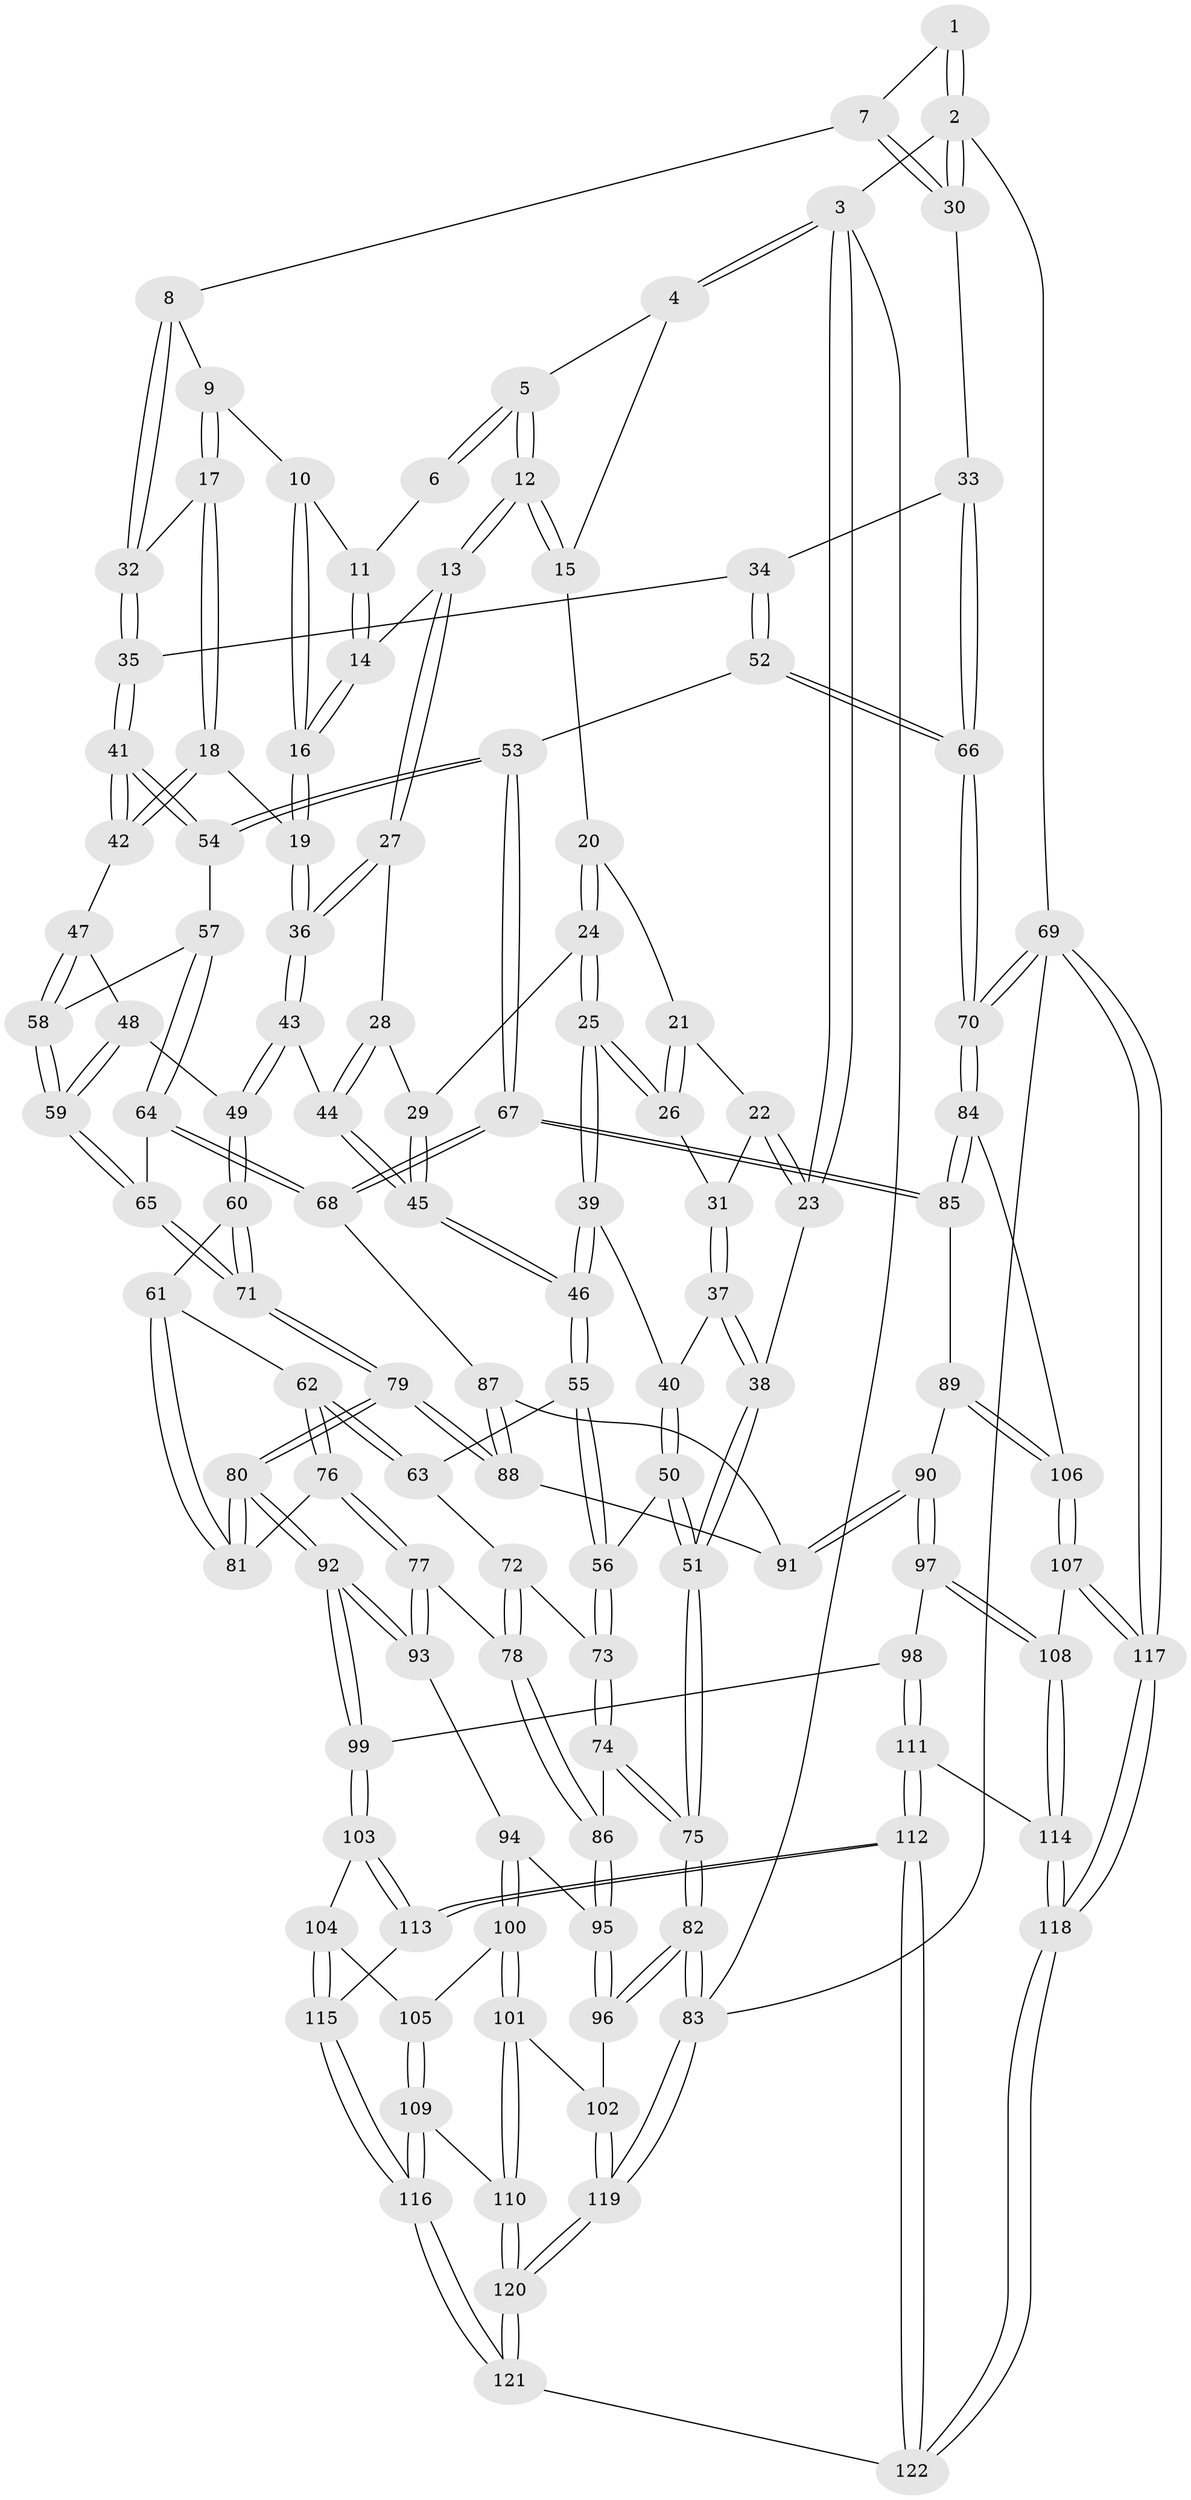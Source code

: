 // Generated by graph-tools (version 1.1) at 2025/11/02/27/25 16:11:51]
// undirected, 122 vertices, 302 edges
graph export_dot {
graph [start="1"]
  node [color=gray90,style=filled];
  1 [pos="+0.8052138775393652+0"];
  2 [pos="+1+0"];
  3 [pos="+0+0"];
  4 [pos="+0+0"];
  5 [pos="+0.3968536930792487+0"];
  6 [pos="+0.7293791823540051+0"];
  7 [pos="+0.8324701901928323+0.09562798354369945"];
  8 [pos="+0.8309675440943645+0.11125967575466233"];
  9 [pos="+0.7385625687570149+0.04821495986213521"];
  10 [pos="+0.6837946184091276+0"];
  11 [pos="+0.7089200517421069+0"];
  12 [pos="+0.4048377052257437+0.023528526160206092"];
  13 [pos="+0.40884384129538665+0.0417016464355542"];
  14 [pos="+0.5248939108662063+0.08801531604299861"];
  15 [pos="+0.18682086388156455+0.05821668118925931"];
  16 [pos="+0.6296962314565491+0.14990754847548052"];
  17 [pos="+0.7710544002652877+0.1563733479814829"];
  18 [pos="+0.6528178909573006+0.20830178820407588"];
  19 [pos="+0.6523994293446211+0.2080441413407945"];
  20 [pos="+0.18617064883611725+0.07589381014414673"];
  21 [pos="+0.12373333590652232+0.10746316500045221"];
  22 [pos="+0.014610140687125683+0.09197960849605352"];
  23 [pos="+0+0"];
  24 [pos="+0.22968632029250563+0.15790321549974456"];
  25 [pos="+0.1964520761445398+0.19749660133894695"];
  26 [pos="+0.13372209332469653+0.1669577908476411"];
  27 [pos="+0.39007604997334133+0.08986632176611242"];
  28 [pos="+0.33423629441688013+0.14002464358383065"];
  29 [pos="+0.31249910975972+0.15064944780275083"];
  30 [pos="+1+0"];
  31 [pos="+0.08635531948881753+0.17331977789538455"];
  32 [pos="+0.8323676265982759+0.13441235373841992"];
  33 [pos="+1+0.1270089822383732"];
  34 [pos="+1+0.19358875384366542"];
  35 [pos="+0.9658840540108707+0.21077777092535957"];
  36 [pos="+0.4842596098437961+0.28264706044680293"];
  37 [pos="+0.07494548503035461+0.2590188517223914"];
  38 [pos="+0+0.2638315411267478"];
  39 [pos="+0.17634624801209878+0.2886919818930865"];
  40 [pos="+0.12897686890564225+0.286058806517254"];
  41 [pos="+0.8505672848367096+0.34337848930515197"];
  42 [pos="+0.6916834958046436+0.28753903739932174"];
  43 [pos="+0.4460694149674928+0.34228635893951614"];
  44 [pos="+0.3932424536984725+0.3423080995495636"];
  45 [pos="+0.28487061977083067+0.3690416501335803"];
  46 [pos="+0.2572740929756745+0.3837722600888971"];
  47 [pos="+0.6804543449921072+0.320759180478976"];
  48 [pos="+0.6109054761954331+0.39280838505735777"];
  49 [pos="+0.4974042470557321+0.42785014978204866"];
  50 [pos="+0.02375544489305814+0.4204501411053566"];
  51 [pos="+0+0.3466584849075052"];
  52 [pos="+0.9304775601929927+0.4871913919589839"];
  53 [pos="+0.9288984324891104+0.4872769042367106"];
  54 [pos="+0.8633615578646955+0.4225334707711026"];
  55 [pos="+0.2551662862605385+0.39050662489139065"];
  56 [pos="+0.07755897421585034+0.460078502150867"];
  57 [pos="+0.7915755087108137+0.459471587528816"];
  58 [pos="+0.7053125536388746+0.4226290859614278"];
  59 [pos="+0.6604353994491096+0.4934199218601154"];
  60 [pos="+0.49844869916161966+0.45899207818538956"];
  61 [pos="+0.4469705966952576+0.503277303767151"];
  62 [pos="+0.3117007812810618+0.534888119334923"];
  63 [pos="+0.2587589794326457+0.4078213186281452"];
  64 [pos="+0.7322549740383381+0.5471105408359912"];
  65 [pos="+0.6535018270571749+0.5456847967174796"];
  66 [pos="+1+0.4963254536653582"];
  67 [pos="+0.8678433724888883+0.6261569458642577"];
  68 [pos="+0.7831602691739973+0.5936720434117212"];
  69 [pos="+1+1"];
  70 [pos="+1+0.803442385709321"];
  71 [pos="+0.606363020241355+0.575281137479337"];
  72 [pos="+0.1689758466339849+0.5394693621371851"];
  73 [pos="+0.08178204621406018+0.5368521463956608"];
  74 [pos="+0.06292533006390896+0.5882687041287258"];
  75 [pos="+0+0.6517571203350057"];
  76 [pos="+0.3019908780733051+0.5955562210381492"];
  77 [pos="+0.2970277614370544+0.6047635565558551"];
  78 [pos="+0.21966859575658884+0.6020981619667056"];
  79 [pos="+0.5918058915560688+0.63296501476855"];
  80 [pos="+0.5436359502658683+0.704629003466094"];
  81 [pos="+0.4492995875504488+0.6112766461756725"];
  82 [pos="+0+0.8220255014782539"];
  83 [pos="+0+1"];
  84 [pos="+1+0.7682512377887402"];
  85 [pos="+0.8898197555221775+0.7048005381476835"];
  86 [pos="+0.11421939477785757+0.6475764763905666"];
  87 [pos="+0.7439818241497498+0.6391805100102491"];
  88 [pos="+0.6178517351518399+0.6410791037880775"];
  89 [pos="+0.8598685112676845+0.7285821776839845"];
  90 [pos="+0.777108420552371+0.7564495709678581"];
  91 [pos="+0.7301046925682364+0.6912113176833733"];
  92 [pos="+0.5390206868704736+0.7250965180839821"];
  93 [pos="+0.30521507245589163+0.6803854977004603"];
  94 [pos="+0.29158647305887675+0.7109854238836322"];
  95 [pos="+0.11568119454587927+0.6665761906716305"];
  96 [pos="+0.09513512886839291+0.7927473761531517"];
  97 [pos="+0.7684605300633787+0.7646929613631211"];
  98 [pos="+0.6219419670769681+0.8050052221666869"];
  99 [pos="+0.5431080877441771+0.755726549201985"];
  100 [pos="+0.2761442898332811+0.7781502923577865"];
  101 [pos="+0.2032416650044509+0.8558715897032931"];
  102 [pos="+0.1836616458312949+0.8521136799805257"];
  103 [pos="+0.49599551009315274+0.8090520502517239"];
  104 [pos="+0.48568853812563234+0.8130090004078322"];
  105 [pos="+0.4181988305915125+0.8193348098294768"];
  106 [pos="+0.8612074537524678+0.8947880469872714"];
  107 [pos="+0.8517273147046525+0.917225922443332"];
  108 [pos="+0.7790134472924358+0.8792537670660598"];
  109 [pos="+0.3361716588071441+0.9325576027593284"];
  110 [pos="+0.20636528109866287+0.8611364820231145"];
  111 [pos="+0.6616176890836892+0.9127916500550629"];
  112 [pos="+0.5236796114597637+0.9777085348657477"];
  113 [pos="+0.5159744733735027+0.9606068288514413"];
  114 [pos="+0.6774801368917763+0.927843411119203"];
  115 [pos="+0.4090099391305471+0.9375840222170843"];
  116 [pos="+0.3633279336698044+0.9657498618594871"];
  117 [pos="+0.9938389914764413+1"];
  118 [pos="+0.7900265538756046+1"];
  119 [pos="+0+1"];
  120 [pos="+0.21767203647043742+1"];
  121 [pos="+0.39625726577226394+1"];
  122 [pos="+0.4931467099944025+1"];
  1 -- 2;
  1 -- 2;
  1 -- 7;
  2 -- 3;
  2 -- 30;
  2 -- 30;
  2 -- 69;
  3 -- 4;
  3 -- 4;
  3 -- 23;
  3 -- 23;
  3 -- 83;
  4 -- 5;
  4 -- 15;
  5 -- 6;
  5 -- 6;
  5 -- 12;
  5 -- 12;
  6 -- 11;
  7 -- 8;
  7 -- 30;
  7 -- 30;
  8 -- 9;
  8 -- 32;
  8 -- 32;
  9 -- 10;
  9 -- 17;
  9 -- 17;
  10 -- 11;
  10 -- 16;
  10 -- 16;
  11 -- 14;
  11 -- 14;
  12 -- 13;
  12 -- 13;
  12 -- 15;
  12 -- 15;
  13 -- 14;
  13 -- 27;
  13 -- 27;
  14 -- 16;
  14 -- 16;
  15 -- 20;
  16 -- 19;
  16 -- 19;
  17 -- 18;
  17 -- 18;
  17 -- 32;
  18 -- 19;
  18 -- 42;
  18 -- 42;
  19 -- 36;
  19 -- 36;
  20 -- 21;
  20 -- 24;
  20 -- 24;
  21 -- 22;
  21 -- 26;
  21 -- 26;
  22 -- 23;
  22 -- 23;
  22 -- 31;
  23 -- 38;
  24 -- 25;
  24 -- 25;
  24 -- 29;
  25 -- 26;
  25 -- 26;
  25 -- 39;
  25 -- 39;
  26 -- 31;
  27 -- 28;
  27 -- 36;
  27 -- 36;
  28 -- 29;
  28 -- 44;
  28 -- 44;
  29 -- 45;
  29 -- 45;
  30 -- 33;
  31 -- 37;
  31 -- 37;
  32 -- 35;
  32 -- 35;
  33 -- 34;
  33 -- 66;
  33 -- 66;
  34 -- 35;
  34 -- 52;
  34 -- 52;
  35 -- 41;
  35 -- 41;
  36 -- 43;
  36 -- 43;
  37 -- 38;
  37 -- 38;
  37 -- 40;
  38 -- 51;
  38 -- 51;
  39 -- 40;
  39 -- 46;
  39 -- 46;
  40 -- 50;
  40 -- 50;
  41 -- 42;
  41 -- 42;
  41 -- 54;
  41 -- 54;
  42 -- 47;
  43 -- 44;
  43 -- 49;
  43 -- 49;
  44 -- 45;
  44 -- 45;
  45 -- 46;
  45 -- 46;
  46 -- 55;
  46 -- 55;
  47 -- 48;
  47 -- 58;
  47 -- 58;
  48 -- 49;
  48 -- 59;
  48 -- 59;
  49 -- 60;
  49 -- 60;
  50 -- 51;
  50 -- 51;
  50 -- 56;
  51 -- 75;
  51 -- 75;
  52 -- 53;
  52 -- 66;
  52 -- 66;
  53 -- 54;
  53 -- 54;
  53 -- 67;
  53 -- 67;
  54 -- 57;
  55 -- 56;
  55 -- 56;
  55 -- 63;
  56 -- 73;
  56 -- 73;
  57 -- 58;
  57 -- 64;
  57 -- 64;
  58 -- 59;
  58 -- 59;
  59 -- 65;
  59 -- 65;
  60 -- 61;
  60 -- 71;
  60 -- 71;
  61 -- 62;
  61 -- 81;
  61 -- 81;
  62 -- 63;
  62 -- 63;
  62 -- 76;
  62 -- 76;
  63 -- 72;
  64 -- 65;
  64 -- 68;
  64 -- 68;
  65 -- 71;
  65 -- 71;
  66 -- 70;
  66 -- 70;
  67 -- 68;
  67 -- 68;
  67 -- 85;
  67 -- 85;
  68 -- 87;
  69 -- 70;
  69 -- 70;
  69 -- 117;
  69 -- 117;
  69 -- 83;
  70 -- 84;
  70 -- 84;
  71 -- 79;
  71 -- 79;
  72 -- 73;
  72 -- 78;
  72 -- 78;
  73 -- 74;
  73 -- 74;
  74 -- 75;
  74 -- 75;
  74 -- 86;
  75 -- 82;
  75 -- 82;
  76 -- 77;
  76 -- 77;
  76 -- 81;
  77 -- 78;
  77 -- 93;
  77 -- 93;
  78 -- 86;
  78 -- 86;
  79 -- 80;
  79 -- 80;
  79 -- 88;
  79 -- 88;
  80 -- 81;
  80 -- 81;
  80 -- 92;
  80 -- 92;
  82 -- 83;
  82 -- 83;
  82 -- 96;
  82 -- 96;
  83 -- 119;
  83 -- 119;
  84 -- 85;
  84 -- 85;
  84 -- 106;
  85 -- 89;
  86 -- 95;
  86 -- 95;
  87 -- 88;
  87 -- 88;
  87 -- 91;
  88 -- 91;
  89 -- 90;
  89 -- 106;
  89 -- 106;
  90 -- 91;
  90 -- 91;
  90 -- 97;
  90 -- 97;
  92 -- 93;
  92 -- 93;
  92 -- 99;
  92 -- 99;
  93 -- 94;
  94 -- 95;
  94 -- 100;
  94 -- 100;
  95 -- 96;
  95 -- 96;
  96 -- 102;
  97 -- 98;
  97 -- 108;
  97 -- 108;
  98 -- 99;
  98 -- 111;
  98 -- 111;
  99 -- 103;
  99 -- 103;
  100 -- 101;
  100 -- 101;
  100 -- 105;
  101 -- 102;
  101 -- 110;
  101 -- 110;
  102 -- 119;
  102 -- 119;
  103 -- 104;
  103 -- 113;
  103 -- 113;
  104 -- 105;
  104 -- 115;
  104 -- 115;
  105 -- 109;
  105 -- 109;
  106 -- 107;
  106 -- 107;
  107 -- 108;
  107 -- 117;
  107 -- 117;
  108 -- 114;
  108 -- 114;
  109 -- 110;
  109 -- 116;
  109 -- 116;
  110 -- 120;
  110 -- 120;
  111 -- 112;
  111 -- 112;
  111 -- 114;
  112 -- 113;
  112 -- 113;
  112 -- 122;
  112 -- 122;
  113 -- 115;
  114 -- 118;
  114 -- 118;
  115 -- 116;
  115 -- 116;
  116 -- 121;
  116 -- 121;
  117 -- 118;
  117 -- 118;
  118 -- 122;
  118 -- 122;
  119 -- 120;
  119 -- 120;
  120 -- 121;
  120 -- 121;
  121 -- 122;
}
